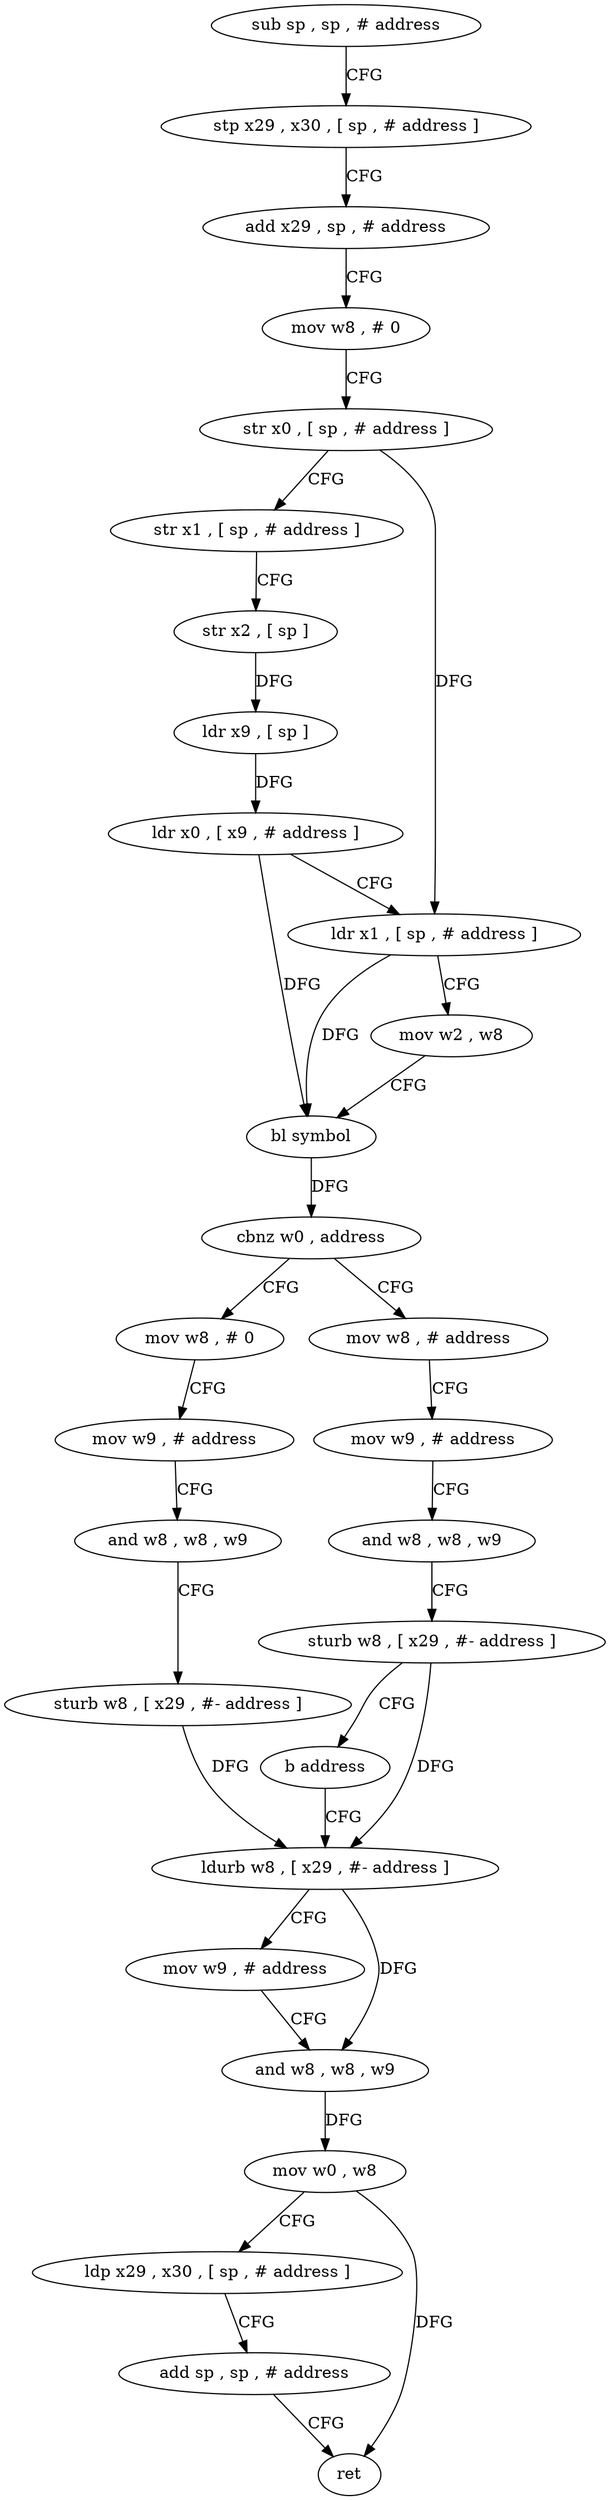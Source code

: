 digraph "func" {
"4221396" [label = "sub sp , sp , # address" ]
"4221400" [label = "stp x29 , x30 , [ sp , # address ]" ]
"4221404" [label = "add x29 , sp , # address" ]
"4221408" [label = "mov w8 , # 0" ]
"4221412" [label = "str x0 , [ sp , # address ]" ]
"4221416" [label = "str x1 , [ sp , # address ]" ]
"4221420" [label = "str x2 , [ sp ]" ]
"4221424" [label = "ldr x9 , [ sp ]" ]
"4221428" [label = "ldr x0 , [ x9 , # address ]" ]
"4221432" [label = "ldr x1 , [ sp , # address ]" ]
"4221436" [label = "mov w2 , w8" ]
"4221440" [label = "bl symbol" ]
"4221444" [label = "cbnz w0 , address" ]
"4221468" [label = "mov w8 , # 0" ]
"4221448" [label = "mov w8 , # address" ]
"4221472" [label = "mov w9 , # address" ]
"4221476" [label = "and w8 , w8 , w9" ]
"4221480" [label = "sturb w8 , [ x29 , #- address ]" ]
"4221484" [label = "ldurb w8 , [ x29 , #- address ]" ]
"4221452" [label = "mov w9 , # address" ]
"4221456" [label = "and w8 , w8 , w9" ]
"4221460" [label = "sturb w8 , [ x29 , #- address ]" ]
"4221464" [label = "b address" ]
"4221488" [label = "mov w9 , # address" ]
"4221492" [label = "and w8 , w8 , w9" ]
"4221496" [label = "mov w0 , w8" ]
"4221500" [label = "ldp x29 , x30 , [ sp , # address ]" ]
"4221504" [label = "add sp , sp , # address" ]
"4221508" [label = "ret" ]
"4221396" -> "4221400" [ label = "CFG" ]
"4221400" -> "4221404" [ label = "CFG" ]
"4221404" -> "4221408" [ label = "CFG" ]
"4221408" -> "4221412" [ label = "CFG" ]
"4221412" -> "4221416" [ label = "CFG" ]
"4221412" -> "4221432" [ label = "DFG" ]
"4221416" -> "4221420" [ label = "CFG" ]
"4221420" -> "4221424" [ label = "DFG" ]
"4221424" -> "4221428" [ label = "DFG" ]
"4221428" -> "4221432" [ label = "CFG" ]
"4221428" -> "4221440" [ label = "DFG" ]
"4221432" -> "4221436" [ label = "CFG" ]
"4221432" -> "4221440" [ label = "DFG" ]
"4221436" -> "4221440" [ label = "CFG" ]
"4221440" -> "4221444" [ label = "DFG" ]
"4221444" -> "4221468" [ label = "CFG" ]
"4221444" -> "4221448" [ label = "CFG" ]
"4221468" -> "4221472" [ label = "CFG" ]
"4221448" -> "4221452" [ label = "CFG" ]
"4221472" -> "4221476" [ label = "CFG" ]
"4221476" -> "4221480" [ label = "CFG" ]
"4221480" -> "4221484" [ label = "DFG" ]
"4221484" -> "4221488" [ label = "CFG" ]
"4221484" -> "4221492" [ label = "DFG" ]
"4221452" -> "4221456" [ label = "CFG" ]
"4221456" -> "4221460" [ label = "CFG" ]
"4221460" -> "4221464" [ label = "CFG" ]
"4221460" -> "4221484" [ label = "DFG" ]
"4221464" -> "4221484" [ label = "CFG" ]
"4221488" -> "4221492" [ label = "CFG" ]
"4221492" -> "4221496" [ label = "DFG" ]
"4221496" -> "4221500" [ label = "CFG" ]
"4221496" -> "4221508" [ label = "DFG" ]
"4221500" -> "4221504" [ label = "CFG" ]
"4221504" -> "4221508" [ label = "CFG" ]
}
